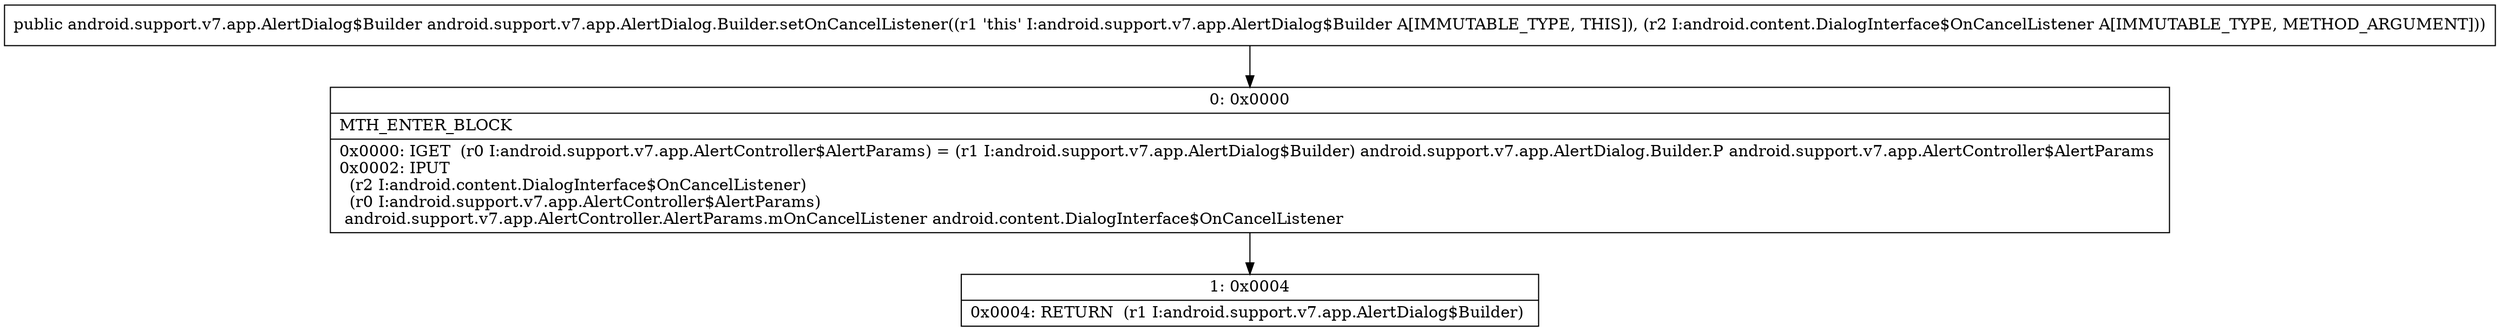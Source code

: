 digraph "CFG forandroid.support.v7.app.AlertDialog.Builder.setOnCancelListener(Landroid\/content\/DialogInterface$OnCancelListener;)Landroid\/support\/v7\/app\/AlertDialog$Builder;" {
Node_0 [shape=record,label="{0\:\ 0x0000|MTH_ENTER_BLOCK\l|0x0000: IGET  (r0 I:android.support.v7.app.AlertController$AlertParams) = (r1 I:android.support.v7.app.AlertDialog$Builder) android.support.v7.app.AlertDialog.Builder.P android.support.v7.app.AlertController$AlertParams \l0x0002: IPUT  \l  (r2 I:android.content.DialogInterface$OnCancelListener)\l  (r0 I:android.support.v7.app.AlertController$AlertParams)\l android.support.v7.app.AlertController.AlertParams.mOnCancelListener android.content.DialogInterface$OnCancelListener \l}"];
Node_1 [shape=record,label="{1\:\ 0x0004|0x0004: RETURN  (r1 I:android.support.v7.app.AlertDialog$Builder) \l}"];
MethodNode[shape=record,label="{public android.support.v7.app.AlertDialog$Builder android.support.v7.app.AlertDialog.Builder.setOnCancelListener((r1 'this' I:android.support.v7.app.AlertDialog$Builder A[IMMUTABLE_TYPE, THIS]), (r2 I:android.content.DialogInterface$OnCancelListener A[IMMUTABLE_TYPE, METHOD_ARGUMENT])) }"];
MethodNode -> Node_0;
Node_0 -> Node_1;
}


